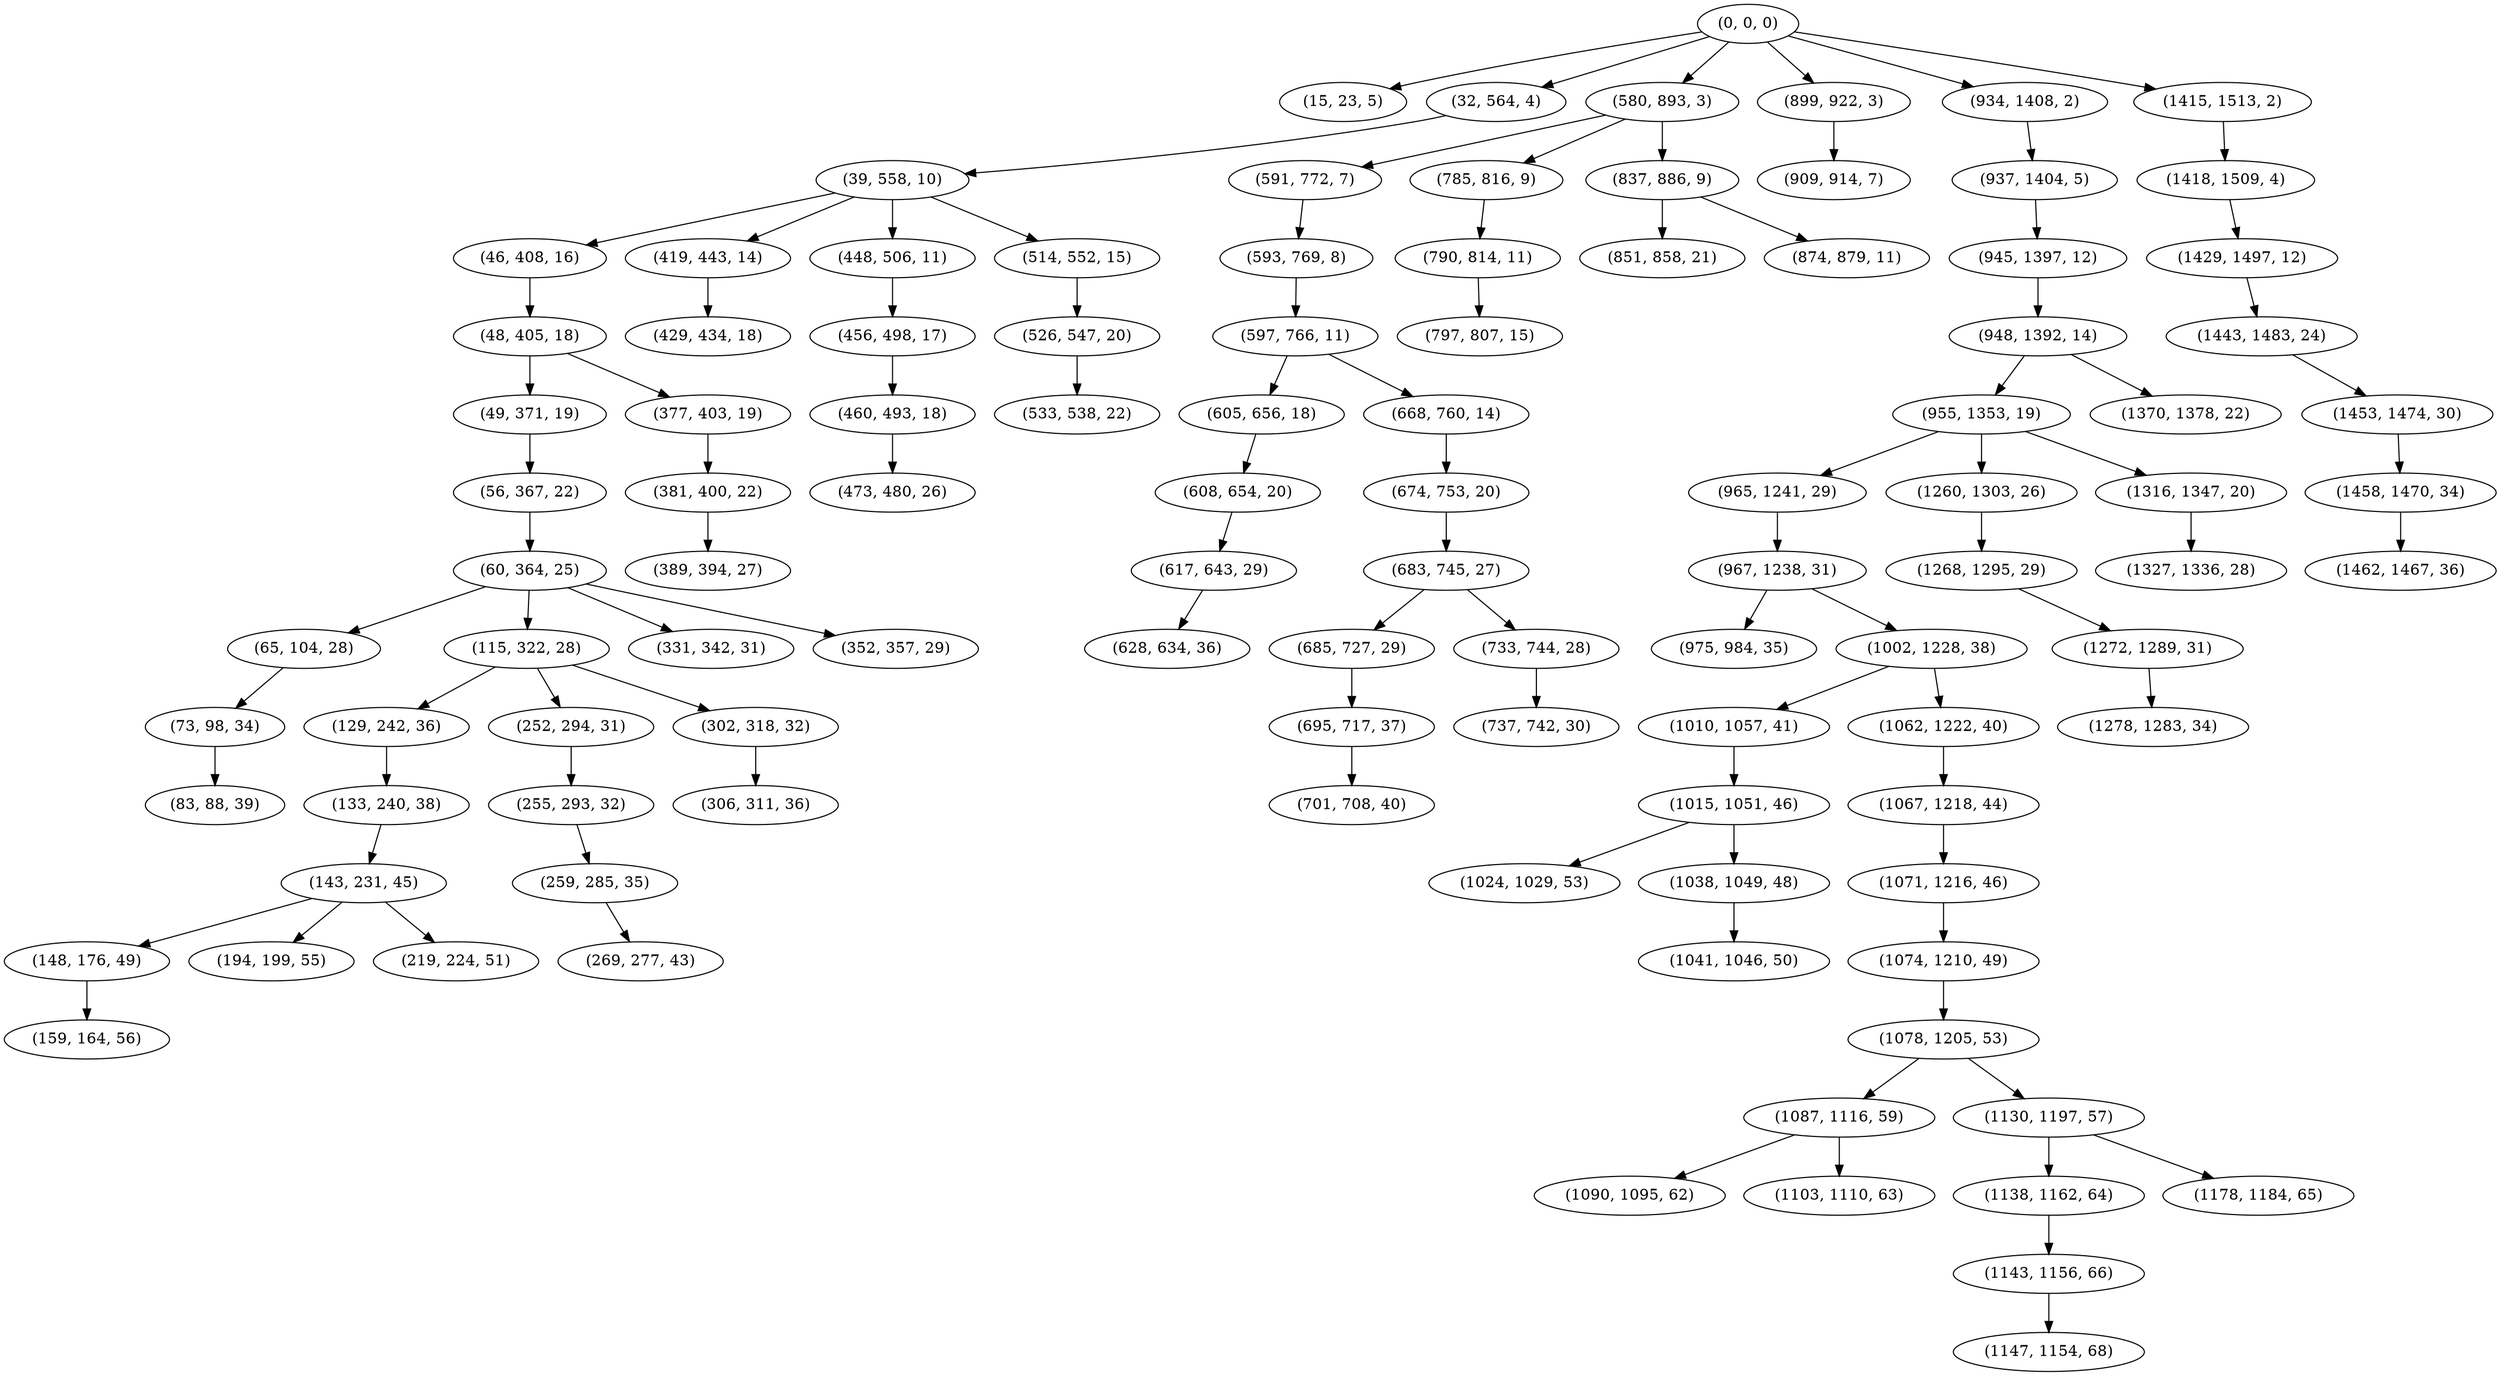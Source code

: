 digraph tree {
    "(0, 0, 0)";
    "(15, 23, 5)";
    "(32, 564, 4)";
    "(39, 558, 10)";
    "(46, 408, 16)";
    "(48, 405, 18)";
    "(49, 371, 19)";
    "(56, 367, 22)";
    "(60, 364, 25)";
    "(65, 104, 28)";
    "(73, 98, 34)";
    "(83, 88, 39)";
    "(115, 322, 28)";
    "(129, 242, 36)";
    "(133, 240, 38)";
    "(143, 231, 45)";
    "(148, 176, 49)";
    "(159, 164, 56)";
    "(194, 199, 55)";
    "(219, 224, 51)";
    "(252, 294, 31)";
    "(255, 293, 32)";
    "(259, 285, 35)";
    "(269, 277, 43)";
    "(302, 318, 32)";
    "(306, 311, 36)";
    "(331, 342, 31)";
    "(352, 357, 29)";
    "(377, 403, 19)";
    "(381, 400, 22)";
    "(389, 394, 27)";
    "(419, 443, 14)";
    "(429, 434, 18)";
    "(448, 506, 11)";
    "(456, 498, 17)";
    "(460, 493, 18)";
    "(473, 480, 26)";
    "(514, 552, 15)";
    "(526, 547, 20)";
    "(533, 538, 22)";
    "(580, 893, 3)";
    "(591, 772, 7)";
    "(593, 769, 8)";
    "(597, 766, 11)";
    "(605, 656, 18)";
    "(608, 654, 20)";
    "(617, 643, 29)";
    "(628, 634, 36)";
    "(668, 760, 14)";
    "(674, 753, 20)";
    "(683, 745, 27)";
    "(685, 727, 29)";
    "(695, 717, 37)";
    "(701, 708, 40)";
    "(733, 744, 28)";
    "(737, 742, 30)";
    "(785, 816, 9)";
    "(790, 814, 11)";
    "(797, 807, 15)";
    "(837, 886, 9)";
    "(851, 858, 21)";
    "(874, 879, 11)";
    "(899, 922, 3)";
    "(909, 914, 7)";
    "(934, 1408, 2)";
    "(937, 1404, 5)";
    "(945, 1397, 12)";
    "(948, 1392, 14)";
    "(955, 1353, 19)";
    "(965, 1241, 29)";
    "(967, 1238, 31)";
    "(975, 984, 35)";
    "(1002, 1228, 38)";
    "(1010, 1057, 41)";
    "(1015, 1051, 46)";
    "(1024, 1029, 53)";
    "(1038, 1049, 48)";
    "(1041, 1046, 50)";
    "(1062, 1222, 40)";
    "(1067, 1218, 44)";
    "(1071, 1216, 46)";
    "(1074, 1210, 49)";
    "(1078, 1205, 53)";
    "(1087, 1116, 59)";
    "(1090, 1095, 62)";
    "(1103, 1110, 63)";
    "(1130, 1197, 57)";
    "(1138, 1162, 64)";
    "(1143, 1156, 66)";
    "(1147, 1154, 68)";
    "(1178, 1184, 65)";
    "(1260, 1303, 26)";
    "(1268, 1295, 29)";
    "(1272, 1289, 31)";
    "(1278, 1283, 34)";
    "(1316, 1347, 20)";
    "(1327, 1336, 28)";
    "(1370, 1378, 22)";
    "(1415, 1513, 2)";
    "(1418, 1509, 4)";
    "(1429, 1497, 12)";
    "(1443, 1483, 24)";
    "(1453, 1474, 30)";
    "(1458, 1470, 34)";
    "(1462, 1467, 36)";
    "(0, 0, 0)" -> "(15, 23, 5)";
    "(0, 0, 0)" -> "(32, 564, 4)";
    "(0, 0, 0)" -> "(580, 893, 3)";
    "(0, 0, 0)" -> "(899, 922, 3)";
    "(0, 0, 0)" -> "(934, 1408, 2)";
    "(0, 0, 0)" -> "(1415, 1513, 2)";
    "(32, 564, 4)" -> "(39, 558, 10)";
    "(39, 558, 10)" -> "(46, 408, 16)";
    "(39, 558, 10)" -> "(419, 443, 14)";
    "(39, 558, 10)" -> "(448, 506, 11)";
    "(39, 558, 10)" -> "(514, 552, 15)";
    "(46, 408, 16)" -> "(48, 405, 18)";
    "(48, 405, 18)" -> "(49, 371, 19)";
    "(48, 405, 18)" -> "(377, 403, 19)";
    "(49, 371, 19)" -> "(56, 367, 22)";
    "(56, 367, 22)" -> "(60, 364, 25)";
    "(60, 364, 25)" -> "(65, 104, 28)";
    "(60, 364, 25)" -> "(115, 322, 28)";
    "(60, 364, 25)" -> "(331, 342, 31)";
    "(60, 364, 25)" -> "(352, 357, 29)";
    "(65, 104, 28)" -> "(73, 98, 34)";
    "(73, 98, 34)" -> "(83, 88, 39)";
    "(115, 322, 28)" -> "(129, 242, 36)";
    "(115, 322, 28)" -> "(252, 294, 31)";
    "(115, 322, 28)" -> "(302, 318, 32)";
    "(129, 242, 36)" -> "(133, 240, 38)";
    "(133, 240, 38)" -> "(143, 231, 45)";
    "(143, 231, 45)" -> "(148, 176, 49)";
    "(143, 231, 45)" -> "(194, 199, 55)";
    "(143, 231, 45)" -> "(219, 224, 51)";
    "(148, 176, 49)" -> "(159, 164, 56)";
    "(252, 294, 31)" -> "(255, 293, 32)";
    "(255, 293, 32)" -> "(259, 285, 35)";
    "(259, 285, 35)" -> "(269, 277, 43)";
    "(302, 318, 32)" -> "(306, 311, 36)";
    "(377, 403, 19)" -> "(381, 400, 22)";
    "(381, 400, 22)" -> "(389, 394, 27)";
    "(419, 443, 14)" -> "(429, 434, 18)";
    "(448, 506, 11)" -> "(456, 498, 17)";
    "(456, 498, 17)" -> "(460, 493, 18)";
    "(460, 493, 18)" -> "(473, 480, 26)";
    "(514, 552, 15)" -> "(526, 547, 20)";
    "(526, 547, 20)" -> "(533, 538, 22)";
    "(580, 893, 3)" -> "(591, 772, 7)";
    "(580, 893, 3)" -> "(785, 816, 9)";
    "(580, 893, 3)" -> "(837, 886, 9)";
    "(591, 772, 7)" -> "(593, 769, 8)";
    "(593, 769, 8)" -> "(597, 766, 11)";
    "(597, 766, 11)" -> "(605, 656, 18)";
    "(597, 766, 11)" -> "(668, 760, 14)";
    "(605, 656, 18)" -> "(608, 654, 20)";
    "(608, 654, 20)" -> "(617, 643, 29)";
    "(617, 643, 29)" -> "(628, 634, 36)";
    "(668, 760, 14)" -> "(674, 753, 20)";
    "(674, 753, 20)" -> "(683, 745, 27)";
    "(683, 745, 27)" -> "(685, 727, 29)";
    "(683, 745, 27)" -> "(733, 744, 28)";
    "(685, 727, 29)" -> "(695, 717, 37)";
    "(695, 717, 37)" -> "(701, 708, 40)";
    "(733, 744, 28)" -> "(737, 742, 30)";
    "(785, 816, 9)" -> "(790, 814, 11)";
    "(790, 814, 11)" -> "(797, 807, 15)";
    "(837, 886, 9)" -> "(851, 858, 21)";
    "(837, 886, 9)" -> "(874, 879, 11)";
    "(899, 922, 3)" -> "(909, 914, 7)";
    "(934, 1408, 2)" -> "(937, 1404, 5)";
    "(937, 1404, 5)" -> "(945, 1397, 12)";
    "(945, 1397, 12)" -> "(948, 1392, 14)";
    "(948, 1392, 14)" -> "(955, 1353, 19)";
    "(948, 1392, 14)" -> "(1370, 1378, 22)";
    "(955, 1353, 19)" -> "(965, 1241, 29)";
    "(955, 1353, 19)" -> "(1260, 1303, 26)";
    "(955, 1353, 19)" -> "(1316, 1347, 20)";
    "(965, 1241, 29)" -> "(967, 1238, 31)";
    "(967, 1238, 31)" -> "(975, 984, 35)";
    "(967, 1238, 31)" -> "(1002, 1228, 38)";
    "(1002, 1228, 38)" -> "(1010, 1057, 41)";
    "(1002, 1228, 38)" -> "(1062, 1222, 40)";
    "(1010, 1057, 41)" -> "(1015, 1051, 46)";
    "(1015, 1051, 46)" -> "(1024, 1029, 53)";
    "(1015, 1051, 46)" -> "(1038, 1049, 48)";
    "(1038, 1049, 48)" -> "(1041, 1046, 50)";
    "(1062, 1222, 40)" -> "(1067, 1218, 44)";
    "(1067, 1218, 44)" -> "(1071, 1216, 46)";
    "(1071, 1216, 46)" -> "(1074, 1210, 49)";
    "(1074, 1210, 49)" -> "(1078, 1205, 53)";
    "(1078, 1205, 53)" -> "(1087, 1116, 59)";
    "(1078, 1205, 53)" -> "(1130, 1197, 57)";
    "(1087, 1116, 59)" -> "(1090, 1095, 62)";
    "(1087, 1116, 59)" -> "(1103, 1110, 63)";
    "(1130, 1197, 57)" -> "(1138, 1162, 64)";
    "(1130, 1197, 57)" -> "(1178, 1184, 65)";
    "(1138, 1162, 64)" -> "(1143, 1156, 66)";
    "(1143, 1156, 66)" -> "(1147, 1154, 68)";
    "(1260, 1303, 26)" -> "(1268, 1295, 29)";
    "(1268, 1295, 29)" -> "(1272, 1289, 31)";
    "(1272, 1289, 31)" -> "(1278, 1283, 34)";
    "(1316, 1347, 20)" -> "(1327, 1336, 28)";
    "(1415, 1513, 2)" -> "(1418, 1509, 4)";
    "(1418, 1509, 4)" -> "(1429, 1497, 12)";
    "(1429, 1497, 12)" -> "(1443, 1483, 24)";
    "(1443, 1483, 24)" -> "(1453, 1474, 30)";
    "(1453, 1474, 30)" -> "(1458, 1470, 34)";
    "(1458, 1470, 34)" -> "(1462, 1467, 36)";
}
